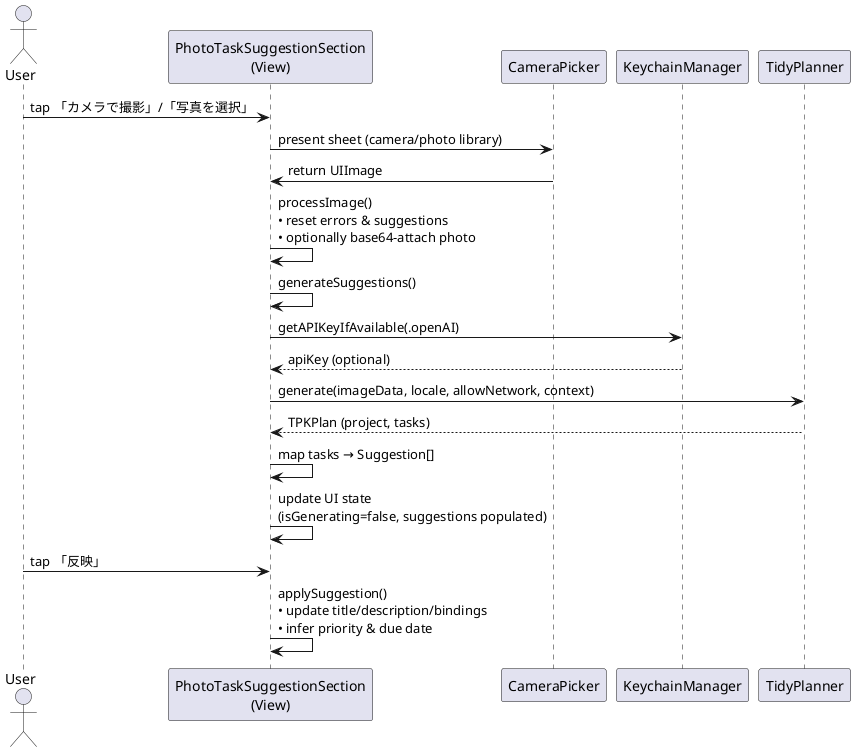 @startuml
actor User
participant "PhotoTaskSuggestionSection\n(View)" as View
participant "CameraPicker" as Picker
participant "KeychainManager" as Keychain
participant "TidyPlanner" as Planner

User -> View : tap 「カメラで撮影」/「写真を選択」
View -> Picker : present sheet (camera/photo library)
Picker -> View : return UIImage
View -> View : processImage()\n• reset errors & suggestions\n• optionally base64-attach photo
View -> View : generateSuggestions()
View -> Keychain : getAPIKeyIfAvailable(.openAI)
Keychain --> View : apiKey (optional)
View -> Planner : generate(imageData, locale, allowNetwork, context)
Planner --> View : TPKPlan (project, tasks)
View -> View : map tasks → Suggestion[]
View -> View : update UI state\n(isGenerating=false, suggestions populated)
User -> View : tap 「反映」
View -> View : applySuggestion()\n• update title/description/bindings\n• infer priority & due date
@enduml
